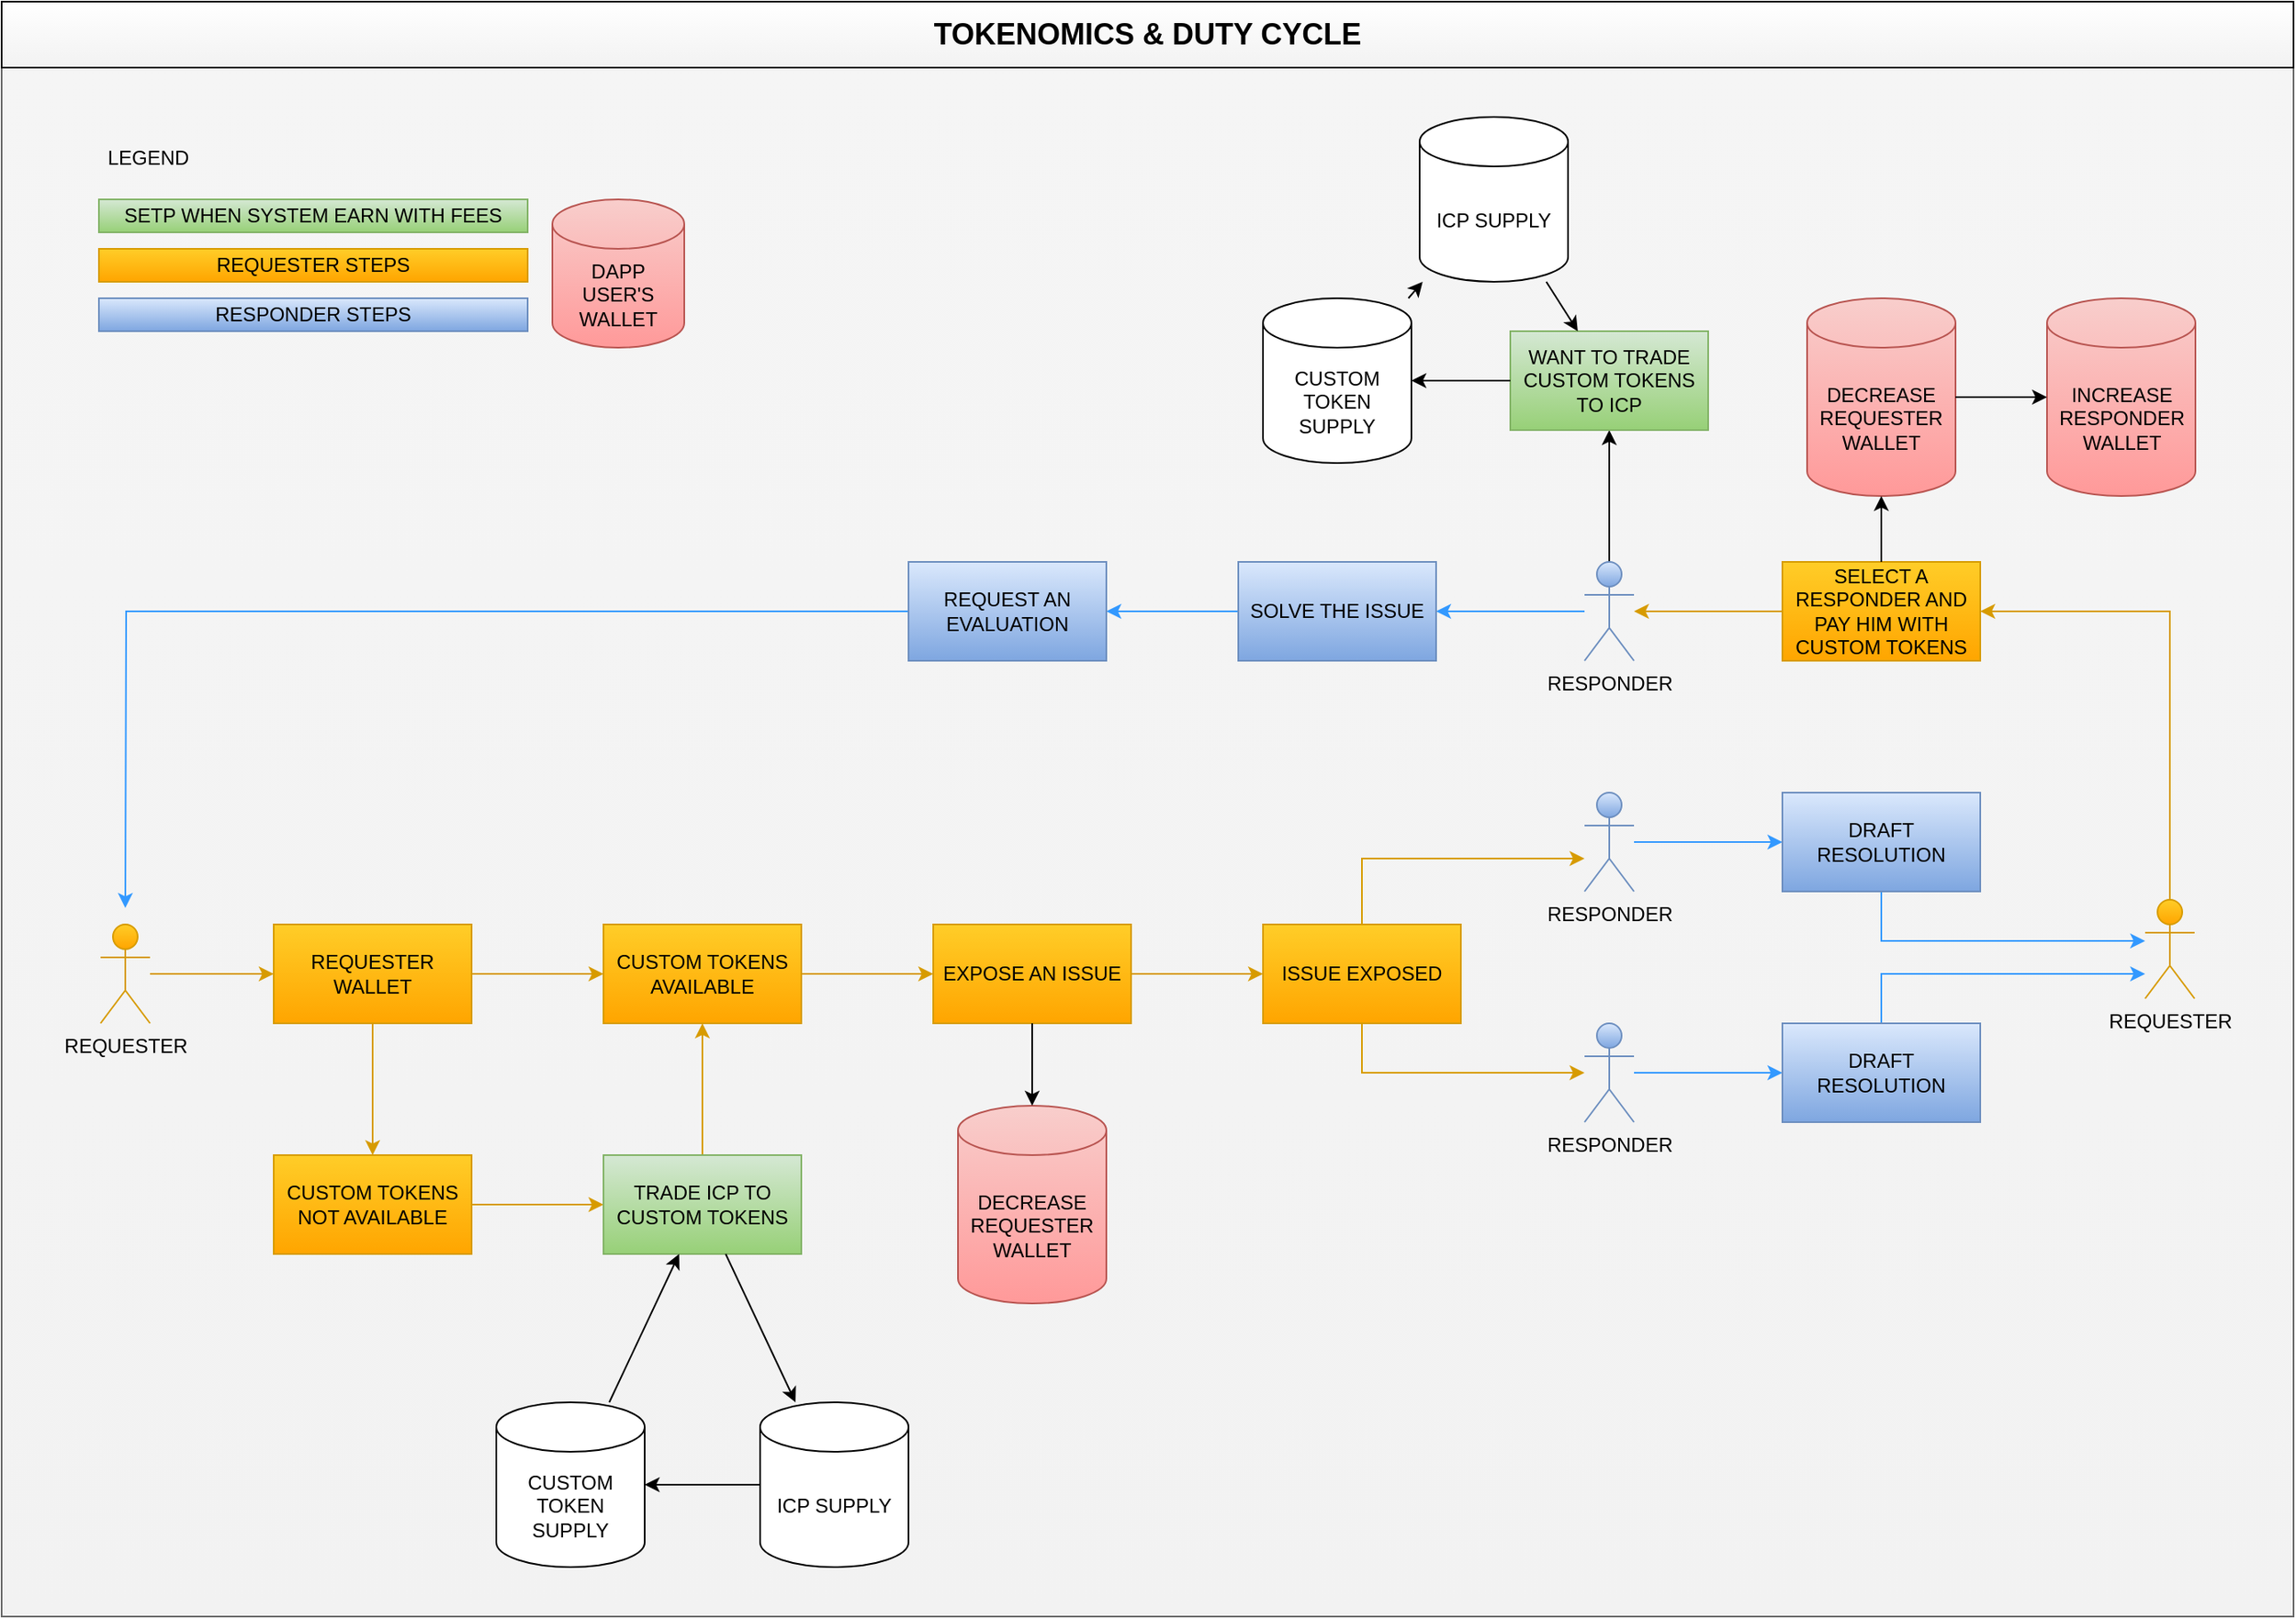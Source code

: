 <mxfile version="20.0.4" type="github">
  <diagram id="-E4rqIcrRXrwPLXp2Tc1" name="Page-1">
    <mxGraphModel dx="1896" dy="1035" grid="1" gridSize="10" guides="1" tooltips="1" connect="1" arrows="1" fold="1" page="1" pageScale="1" pageWidth="827" pageHeight="1169" math="0" shadow="0">
      <root>
        <mxCell id="0" />
        <mxCell id="1" parent="0" />
        <mxCell id="-_ocpUVoCZEyNk-bwwx2-116" value="" style="rounded=0;whiteSpace=wrap;html=1;fillColor=#f5f5f5;gradientColor=#F2F2F2;strokeColor=#666666;movable=1;resizable=1;rotatable=1;deletable=1;editable=1;connectable=1;" vertex="1" parent="1">
          <mxGeometry y="80" width="1390" height="940" as="geometry" />
        </mxCell>
        <mxCell id="-_ocpUVoCZEyNk-bwwx2-8" value="" style="edgeStyle=orthogonalEdgeStyle;rounded=0;orthogonalLoop=1;jettySize=auto;html=1;startArrow=none;startFill=0;endArrow=classic;endFill=1;" edge="1" parent="1" source="-_ocpUVoCZEyNk-bwwx2-2" target="-_ocpUVoCZEyNk-bwwx2-7">
          <mxGeometry relative="1" as="geometry" />
        </mxCell>
        <mxCell id="-_ocpUVoCZEyNk-bwwx2-2" value="ICP SUPPLY" style="shape=cylinder3;whiteSpace=wrap;html=1;boundedLbl=1;backgroundOutline=1;size=15;" vertex="1" parent="1">
          <mxGeometry x="460" y="890" width="90" height="100" as="geometry" />
        </mxCell>
        <mxCell id="-_ocpUVoCZEyNk-bwwx2-12" value="" style="edgeStyle=orthogonalEdgeStyle;rounded=0;orthogonalLoop=1;jettySize=auto;html=1;strokeWidth=1;fillColor=#ffcd28;strokeColor=#d79b00;gradientColor=#ffa500;" edge="1" parent="1" source="-_ocpUVoCZEyNk-bwwx2-3" target="-_ocpUVoCZEyNk-bwwx2-11">
          <mxGeometry relative="1" as="geometry" />
        </mxCell>
        <mxCell id="-_ocpUVoCZEyNk-bwwx2-3" value="REQUESTER" style="shape=umlActor;verticalLabelPosition=bottom;verticalAlign=top;html=1;outlineConnect=0;fillColor=#ffcd28;strokeColor=#d79b00;gradientColor=#ffa500;" vertex="1" parent="1">
          <mxGeometry x="60" y="600" width="30" height="60" as="geometry" />
        </mxCell>
        <mxCell id="-_ocpUVoCZEyNk-bwwx2-7" value="CUSTOM TOKEN SUPPLY" style="shape=cylinder3;whiteSpace=wrap;html=1;boundedLbl=1;backgroundOutline=1;size=15;" vertex="1" parent="1">
          <mxGeometry x="300" y="890" width="90" height="100" as="geometry" />
        </mxCell>
        <mxCell id="-_ocpUVoCZEyNk-bwwx2-14" value="" style="edgeStyle=orthogonalEdgeStyle;rounded=0;orthogonalLoop=1;jettySize=auto;html=1;fillColor=#ffcd28;strokeColor=#d79b00;gradientColor=#ffa500;" edge="1" parent="1" source="-_ocpUVoCZEyNk-bwwx2-11" target="-_ocpUVoCZEyNk-bwwx2-13">
          <mxGeometry relative="1" as="geometry" />
        </mxCell>
        <mxCell id="-_ocpUVoCZEyNk-bwwx2-25" value="" style="edgeStyle=orthogonalEdgeStyle;rounded=0;orthogonalLoop=1;jettySize=auto;html=1;fillColor=#ffcd28;gradientColor=#ffa500;strokeColor=#d79b00;" edge="1" parent="1" source="-_ocpUVoCZEyNk-bwwx2-11" target="-_ocpUVoCZEyNk-bwwx2-24">
          <mxGeometry relative="1" as="geometry" />
        </mxCell>
        <mxCell id="-_ocpUVoCZEyNk-bwwx2-11" value="REQUESTER WALLET" style="whiteSpace=wrap;html=1;verticalAlign=middle;fillColor=#ffcd28;strokeColor=#d79b00;gradientColor=#ffa500;" vertex="1" parent="1">
          <mxGeometry x="165" y="600" width="120" height="60" as="geometry" />
        </mxCell>
        <mxCell id="-_ocpUVoCZEyNk-bwwx2-16" value="" style="edgeStyle=orthogonalEdgeStyle;rounded=0;orthogonalLoop=1;jettySize=auto;html=1;fillColor=#ffcd28;strokeColor=#d79b00;gradientColor=#ffa500;" edge="1" parent="1" source="-_ocpUVoCZEyNk-bwwx2-13" target="-_ocpUVoCZEyNk-bwwx2-15">
          <mxGeometry relative="1" as="geometry" />
        </mxCell>
        <mxCell id="-_ocpUVoCZEyNk-bwwx2-13" value="CUSTOM TOKENS AVAILABLE" style="whiteSpace=wrap;html=1;verticalAlign=middle;fillColor=#ffcd28;strokeColor=#d79b00;gradientColor=#ffa500;" vertex="1" parent="1">
          <mxGeometry x="365" y="600" width="120" height="60" as="geometry" />
        </mxCell>
        <mxCell id="-_ocpUVoCZEyNk-bwwx2-33" value="" style="edgeStyle=orthogonalEdgeStyle;rounded=0;orthogonalLoop=1;jettySize=auto;html=1;fillColor=#ffcd28;strokeColor=#d79b00;gradientColor=#ffa500;" edge="1" parent="1" source="-_ocpUVoCZEyNk-bwwx2-15" target="-_ocpUVoCZEyNk-bwwx2-32">
          <mxGeometry relative="1" as="geometry" />
        </mxCell>
        <mxCell id="-_ocpUVoCZEyNk-bwwx2-15" value="EXPOSE AN ISSUE" style="whiteSpace=wrap;html=1;verticalAlign=middle;fillColor=#ffcd28;strokeColor=#d79b00;gradientColor=#ffa500;" vertex="1" parent="1">
          <mxGeometry x="565" y="600" width="120" height="60" as="geometry" />
        </mxCell>
        <mxCell id="-_ocpUVoCZEyNk-bwwx2-27" value="" style="edgeStyle=orthogonalEdgeStyle;rounded=0;orthogonalLoop=1;jettySize=auto;html=1;fillColor=#ffcd28;strokeColor=#d79b00;gradientColor=#ffa500;" edge="1" parent="1" source="-_ocpUVoCZEyNk-bwwx2-24" target="-_ocpUVoCZEyNk-bwwx2-26">
          <mxGeometry relative="1" as="geometry" />
        </mxCell>
        <mxCell id="-_ocpUVoCZEyNk-bwwx2-24" value="CUSTOM TOKENS NOT AVAILABLE" style="whiteSpace=wrap;html=1;verticalAlign=middle;fillColor=#ffcd28;strokeColor=#d79b00;gradientColor=#ffa500;" vertex="1" parent="1">
          <mxGeometry x="165" y="740" width="120" height="60" as="geometry" />
        </mxCell>
        <mxCell id="-_ocpUVoCZEyNk-bwwx2-28" value="" style="edgeStyle=orthogonalEdgeStyle;rounded=0;orthogonalLoop=1;jettySize=auto;html=1;fillColor=#ffcd28;gradientColor=#ffa500;strokeColor=#d79b00;" edge="1" parent="1" source="-_ocpUVoCZEyNk-bwwx2-26" target="-_ocpUVoCZEyNk-bwwx2-13">
          <mxGeometry relative="1" as="geometry" />
        </mxCell>
        <mxCell id="-_ocpUVoCZEyNk-bwwx2-26" value="TRADE ICP TO CUSTOM TOKENS" style="whiteSpace=wrap;html=1;verticalAlign=middle;fillColor=#d5e8d4;strokeColor=#82b366;gradientColor=#97d077;" vertex="1" parent="1">
          <mxGeometry x="365" y="740" width="120" height="60" as="geometry" />
        </mxCell>
        <mxCell id="-_ocpUVoCZEyNk-bwwx2-29" value="SETP WHEN SYSTEM EARN WITH FEES" style="whiteSpace=wrap;html=1;verticalAlign=middle;fillColor=#d5e8d4;strokeColor=#82b366;gradientColor=#97d077;" vertex="1" parent="1">
          <mxGeometry x="59" y="160" width="260" height="20" as="geometry" />
        </mxCell>
        <mxCell id="-_ocpUVoCZEyNk-bwwx2-31" value="LEGEND" style="text;html=1;strokeColor=none;fillColor=none;align=center;verticalAlign=middle;whiteSpace=wrap;rounded=0;" vertex="1" parent="1">
          <mxGeometry x="59" y="120" width="60" height="30" as="geometry" />
        </mxCell>
        <mxCell id="-_ocpUVoCZEyNk-bwwx2-73" style="edgeStyle=orthogonalEdgeStyle;rounded=0;orthogonalLoop=1;jettySize=auto;html=1;strokeColor=#d79b00;strokeWidth=1;fillColor=#ffcd28;gradientColor=#ffa500;" edge="1" parent="1" source="-_ocpUVoCZEyNk-bwwx2-32" target="-_ocpUVoCZEyNk-bwwx2-47">
          <mxGeometry relative="1" as="geometry">
            <Array as="points">
              <mxPoint x="825" y="690" />
            </Array>
          </mxGeometry>
        </mxCell>
        <mxCell id="-_ocpUVoCZEyNk-bwwx2-75" style="edgeStyle=orthogonalEdgeStyle;rounded=0;orthogonalLoop=1;jettySize=auto;html=1;strokeColor=#d79b00;strokeWidth=1;fillColor=#ffcd28;gradientColor=#ffa500;" edge="1" parent="1" source="-_ocpUVoCZEyNk-bwwx2-32" target="-_ocpUVoCZEyNk-bwwx2-46">
          <mxGeometry relative="1" as="geometry">
            <Array as="points">
              <mxPoint x="825" y="560" />
            </Array>
          </mxGeometry>
        </mxCell>
        <mxCell id="-_ocpUVoCZEyNk-bwwx2-32" value="ISSUE EXPOSED" style="whiteSpace=wrap;html=1;verticalAlign=middle;fillColor=#ffcd28;strokeColor=#d79b00;gradientColor=#ffa500;" vertex="1" parent="1">
          <mxGeometry x="765" y="600" width="120" height="60" as="geometry" />
        </mxCell>
        <mxCell id="-_ocpUVoCZEyNk-bwwx2-39" value="REQUESTER STEPS" style="whiteSpace=wrap;html=1;verticalAlign=middle;fillColor=#ffcd28;strokeColor=#d79b00;gradientColor=#ffa500;" vertex="1" parent="1">
          <mxGeometry x="59" y="190" width="260" height="20" as="geometry" />
        </mxCell>
        <mxCell id="-_ocpUVoCZEyNk-bwwx2-40" value="RESPONDER STEPS" style="whiteSpace=wrap;html=1;verticalAlign=middle;fillColor=#dae8fc;strokeColor=#6c8ebf;gradientColor=#7ea6e0;" vertex="1" parent="1">
          <mxGeometry x="59" y="220" width="260" height="20" as="geometry" />
        </mxCell>
        <mxCell id="-_ocpUVoCZEyNk-bwwx2-81" style="edgeStyle=orthogonalEdgeStyle;rounded=0;orthogonalLoop=1;jettySize=auto;html=1;strokeColor=#d79b00;strokeWidth=1;fillColor=#ffcd28;gradientColor=#ffa500;" edge="1" parent="1" source="-_ocpUVoCZEyNk-bwwx2-42" target="-_ocpUVoCZEyNk-bwwx2-80">
          <mxGeometry relative="1" as="geometry">
            <Array as="points">
              <mxPoint x="1315" y="410" />
            </Array>
          </mxGeometry>
        </mxCell>
        <mxCell id="-_ocpUVoCZEyNk-bwwx2-42" value="REQUESTER" style="shape=umlActor;verticalLabelPosition=bottom;verticalAlign=top;html=1;outlineConnect=0;fillColor=#ffcd28;strokeColor=#d79b00;gradientColor=#ffa500;" vertex="1" parent="1">
          <mxGeometry x="1300" y="585" width="30" height="60" as="geometry" />
        </mxCell>
        <mxCell id="-_ocpUVoCZEyNk-bwwx2-77" style="edgeStyle=orthogonalEdgeStyle;rounded=0;orthogonalLoop=1;jettySize=auto;html=1;strokeColor=#3399FF;strokeWidth=1;" edge="1" parent="1" source="-_ocpUVoCZEyNk-bwwx2-46" target="-_ocpUVoCZEyNk-bwwx2-48">
          <mxGeometry relative="1" as="geometry" />
        </mxCell>
        <mxCell id="-_ocpUVoCZEyNk-bwwx2-46" value="RESPONDER" style="shape=umlActor;verticalLabelPosition=bottom;verticalAlign=top;html=1;outlineConnect=0;fillColor=#dae8fc;strokeColor=#6c8ebf;gradientColor=#7ea6e0;" vertex="1" parent="1">
          <mxGeometry x="960" y="520" width="30" height="60" as="geometry" />
        </mxCell>
        <mxCell id="-_ocpUVoCZEyNk-bwwx2-76" style="edgeStyle=orthogonalEdgeStyle;rounded=0;orthogonalLoop=1;jettySize=auto;html=1;strokeColor=#3399FF;strokeWidth=1;" edge="1" parent="1" source="-_ocpUVoCZEyNk-bwwx2-47" target="-_ocpUVoCZEyNk-bwwx2-49">
          <mxGeometry relative="1" as="geometry" />
        </mxCell>
        <mxCell id="-_ocpUVoCZEyNk-bwwx2-47" value="RESPONDER" style="shape=umlActor;verticalLabelPosition=bottom;verticalAlign=top;html=1;outlineConnect=0;fillColor=#dae8fc;strokeColor=#6c8ebf;gradientColor=#7ea6e0;" vertex="1" parent="1">
          <mxGeometry x="960" y="660" width="30" height="60" as="geometry" />
        </mxCell>
        <mxCell id="-_ocpUVoCZEyNk-bwwx2-78" style="edgeStyle=orthogonalEdgeStyle;rounded=0;orthogonalLoop=1;jettySize=auto;html=1;strokeColor=#3399FF;strokeWidth=1;" edge="1" parent="1" source="-_ocpUVoCZEyNk-bwwx2-48" target="-_ocpUVoCZEyNk-bwwx2-42">
          <mxGeometry relative="1" as="geometry">
            <Array as="points">
              <mxPoint x="1140" y="610" />
            </Array>
          </mxGeometry>
        </mxCell>
        <mxCell id="-_ocpUVoCZEyNk-bwwx2-48" value="DRAFT RESOLUTION" style="whiteSpace=wrap;html=1;verticalAlign=middle;fillColor=#dae8fc;strokeColor=#6c8ebf;gradientColor=#7ea6e0;" vertex="1" parent="1">
          <mxGeometry x="1080" y="520" width="120" height="60" as="geometry" />
        </mxCell>
        <mxCell id="-_ocpUVoCZEyNk-bwwx2-79" style="edgeStyle=orthogonalEdgeStyle;rounded=0;orthogonalLoop=1;jettySize=auto;html=1;strokeColor=#3399FF;strokeWidth=1;" edge="1" parent="1" source="-_ocpUVoCZEyNk-bwwx2-49" target="-_ocpUVoCZEyNk-bwwx2-42">
          <mxGeometry relative="1" as="geometry">
            <Array as="points">
              <mxPoint x="1140" y="630" />
            </Array>
          </mxGeometry>
        </mxCell>
        <mxCell id="-_ocpUVoCZEyNk-bwwx2-49" value="DRAFT RESOLUTION" style="whiteSpace=wrap;html=1;verticalAlign=middle;fillColor=#dae8fc;strokeColor=#6c8ebf;gradientColor=#7ea6e0;" vertex="1" parent="1">
          <mxGeometry x="1080" y="660" width="120" height="60" as="geometry" />
        </mxCell>
        <mxCell id="-_ocpUVoCZEyNk-bwwx2-87" style="edgeStyle=orthogonalEdgeStyle;rounded=0;orthogonalLoop=1;jettySize=auto;html=1;strokeColor=#d79b00;strokeWidth=1;fillColor=#ffcd28;gradientColor=#ffa500;" edge="1" parent="1" source="-_ocpUVoCZEyNk-bwwx2-80" target="-_ocpUVoCZEyNk-bwwx2-86">
          <mxGeometry relative="1" as="geometry" />
        </mxCell>
        <mxCell id="-_ocpUVoCZEyNk-bwwx2-80" value="SELECT A RESPONDER AND PAY HIM WITH CUSTOM TOKENS" style="whiteSpace=wrap;html=1;verticalAlign=middle;fillColor=#ffcd28;strokeColor=#d79b00;gradientColor=#ffa500;" vertex="1" parent="1">
          <mxGeometry x="1080" y="380" width="120" height="60" as="geometry" />
        </mxCell>
        <mxCell id="-_ocpUVoCZEyNk-bwwx2-89" style="edgeStyle=orthogonalEdgeStyle;rounded=0;orthogonalLoop=1;jettySize=auto;html=1;strokeColor=#3399FF;strokeWidth=1;" edge="1" parent="1" source="-_ocpUVoCZEyNk-bwwx2-86" target="-_ocpUVoCZEyNk-bwwx2-88">
          <mxGeometry relative="1" as="geometry" />
        </mxCell>
        <mxCell id="-_ocpUVoCZEyNk-bwwx2-102" value="" style="edgeStyle=orthogonalEdgeStyle;rounded=0;orthogonalLoop=1;jettySize=auto;html=1;startArrow=none;startFill=0;endArrow=classic;endFill=1;strokeColor=#000000;strokeWidth=1;" edge="1" parent="1" source="-_ocpUVoCZEyNk-bwwx2-86" target="-_ocpUVoCZEyNk-bwwx2-101">
          <mxGeometry relative="1" as="geometry" />
        </mxCell>
        <mxCell id="-_ocpUVoCZEyNk-bwwx2-86" value="RESPONDER" style="shape=umlActor;verticalLabelPosition=bottom;verticalAlign=top;html=1;outlineConnect=0;fillColor=#dae8fc;strokeColor=#6c8ebf;gradientColor=#7ea6e0;" vertex="1" parent="1">
          <mxGeometry x="960" y="380" width="30" height="60" as="geometry" />
        </mxCell>
        <mxCell id="-_ocpUVoCZEyNk-bwwx2-91" value="" style="edgeStyle=orthogonalEdgeStyle;rounded=0;orthogonalLoop=1;jettySize=auto;html=1;strokeColor=#3399FF;strokeWidth=1;" edge="1" parent="1" source="-_ocpUVoCZEyNk-bwwx2-88" target="-_ocpUVoCZEyNk-bwwx2-90">
          <mxGeometry relative="1" as="geometry" />
        </mxCell>
        <mxCell id="-_ocpUVoCZEyNk-bwwx2-88" value="SOLVE THE ISSUE" style="whiteSpace=wrap;html=1;verticalAlign=middle;fillColor=#dae8fc;strokeColor=#6c8ebf;gradientColor=#7ea6e0;" vertex="1" parent="1">
          <mxGeometry x="750" y="380" width="120" height="60" as="geometry" />
        </mxCell>
        <mxCell id="-_ocpUVoCZEyNk-bwwx2-92" style="edgeStyle=orthogonalEdgeStyle;rounded=0;orthogonalLoop=1;jettySize=auto;html=1;strokeColor=#3399FF;strokeWidth=1;" edge="1" parent="1" source="-_ocpUVoCZEyNk-bwwx2-90">
          <mxGeometry relative="1" as="geometry">
            <mxPoint x="75" y="590" as="targetPoint" />
          </mxGeometry>
        </mxCell>
        <mxCell id="-_ocpUVoCZEyNk-bwwx2-90" value="REQUEST AN EVALUATION" style="whiteSpace=wrap;html=1;verticalAlign=middle;fillColor=#dae8fc;strokeColor=#6c8ebf;gradientColor=#7ea6e0;" vertex="1" parent="1">
          <mxGeometry x="550" y="380" width="120" height="60" as="geometry" />
        </mxCell>
        <mxCell id="-_ocpUVoCZEyNk-bwwx2-95" value="" style="endArrow=classic;html=1;rounded=0;strokeColor=#000000;strokeWidth=1;" edge="1" parent="1" source="-_ocpUVoCZEyNk-bwwx2-26" target="-_ocpUVoCZEyNk-bwwx2-2">
          <mxGeometry width="50" height="50" relative="1" as="geometry">
            <mxPoint x="770" y="770" as="sourcePoint" />
            <mxPoint x="820" y="720" as="targetPoint" />
          </mxGeometry>
        </mxCell>
        <mxCell id="-_ocpUVoCZEyNk-bwwx2-96" value="" style="endArrow=classic;html=1;rounded=0;strokeColor=#000000;strokeWidth=1;" edge="1" parent="1" source="-_ocpUVoCZEyNk-bwwx2-7" target="-_ocpUVoCZEyNk-bwwx2-26">
          <mxGeometry width="50" height="50" relative="1" as="geometry">
            <mxPoint x="770" y="770" as="sourcePoint" />
            <mxPoint x="820" y="720" as="targetPoint" />
          </mxGeometry>
        </mxCell>
        <mxCell id="-_ocpUVoCZEyNk-bwwx2-97" value="DECREASE REQUESTER WALLET" style="shape=cylinder3;whiteSpace=wrap;html=1;boundedLbl=1;backgroundOutline=1;size=15;fillColor=#f8cecc;gradientColor=#FF9999;strokeColor=#b85450;" vertex="1" parent="1">
          <mxGeometry x="580" y="710" width="90" height="120" as="geometry" />
        </mxCell>
        <mxCell id="-_ocpUVoCZEyNk-bwwx2-98" value="" style="endArrow=classic;html=1;rounded=0;strokeColor=#000000;strokeWidth=1;" edge="1" parent="1" source="-_ocpUVoCZEyNk-bwwx2-15" target="-_ocpUVoCZEyNk-bwwx2-97">
          <mxGeometry width="50" height="50" relative="1" as="geometry">
            <mxPoint x="770" y="770" as="sourcePoint" />
            <mxPoint x="820" y="720" as="targetPoint" />
          </mxGeometry>
        </mxCell>
        <mxCell id="-_ocpUVoCZEyNk-bwwx2-101" value="WANT TO TRADE CUSTOM TOKENS TO ICP" style="whiteSpace=wrap;html=1;verticalAlign=middle;fillColor=#d5e8d4;strokeColor=#82b366;gradientColor=#97d077;" vertex="1" parent="1">
          <mxGeometry x="915" y="240" width="120" height="60" as="geometry" />
        </mxCell>
        <mxCell id="-_ocpUVoCZEyNk-bwwx2-104" value="ICP SUPPLY" style="shape=cylinder3;whiteSpace=wrap;html=1;boundedLbl=1;backgroundOutline=1;size=15;" vertex="1" parent="1">
          <mxGeometry x="860" y="110" width="90" height="100" as="geometry" />
        </mxCell>
        <mxCell id="-_ocpUVoCZEyNk-bwwx2-105" value="CUSTOM TOKEN SUPPLY" style="shape=cylinder3;whiteSpace=wrap;html=1;boundedLbl=1;backgroundOutline=1;size=15;" vertex="1" parent="1">
          <mxGeometry x="765" y="220" width="90" height="100" as="geometry" />
        </mxCell>
        <mxCell id="-_ocpUVoCZEyNk-bwwx2-106" value="" style="endArrow=classic;html=1;rounded=0;strokeColor=#000000;strokeWidth=1;" edge="1" parent="1" source="-_ocpUVoCZEyNk-bwwx2-101" target="-_ocpUVoCZEyNk-bwwx2-105">
          <mxGeometry width="50" height="50" relative="1" as="geometry">
            <mxPoint x="700" y="340" as="sourcePoint" />
            <mxPoint x="750" y="290" as="targetPoint" />
          </mxGeometry>
        </mxCell>
        <mxCell id="-_ocpUVoCZEyNk-bwwx2-107" value="" style="endArrow=classic;html=1;rounded=0;strokeColor=#000000;strokeWidth=1;" edge="1" parent="1" source="-_ocpUVoCZEyNk-bwwx2-105" target="-_ocpUVoCZEyNk-bwwx2-104">
          <mxGeometry width="50" height="50" relative="1" as="geometry">
            <mxPoint x="700" y="340" as="sourcePoint" />
            <mxPoint x="750" y="290" as="targetPoint" />
          </mxGeometry>
        </mxCell>
        <mxCell id="-_ocpUVoCZEyNk-bwwx2-108" value="" style="endArrow=classic;html=1;rounded=0;strokeColor=#000000;strokeWidth=1;" edge="1" parent="1" source="-_ocpUVoCZEyNk-bwwx2-104" target="-_ocpUVoCZEyNk-bwwx2-101">
          <mxGeometry width="50" height="50" relative="1" as="geometry">
            <mxPoint x="700" y="340" as="sourcePoint" />
            <mxPoint x="750" y="290" as="targetPoint" />
          </mxGeometry>
        </mxCell>
        <mxCell id="-_ocpUVoCZEyNk-bwwx2-111" value="DAPP USER&#39;S WALLET" style="shape=cylinder3;whiteSpace=wrap;html=1;boundedLbl=1;backgroundOutline=1;size=15;fillColor=#f8cecc;gradientColor=#FF9999;strokeColor=#b85450;" vertex="1" parent="1">
          <mxGeometry x="334" y="160" width="80" height="90" as="geometry" />
        </mxCell>
        <mxCell id="-_ocpUVoCZEyNk-bwwx2-112" value="INCREASE RESPONDER WALLET" style="shape=cylinder3;whiteSpace=wrap;html=1;boundedLbl=1;backgroundOutline=1;size=15;fillColor=#f8cecc;gradientColor=#FF9999;strokeColor=#b85450;" vertex="1" parent="1">
          <mxGeometry x="1240.5" y="220" width="90" height="120" as="geometry" />
        </mxCell>
        <mxCell id="-_ocpUVoCZEyNk-bwwx2-113" value="DECREASE REQUESTER WALLET" style="shape=cylinder3;whiteSpace=wrap;html=1;boundedLbl=1;backgroundOutline=1;size=15;fillColor=#f8cecc;gradientColor=#FF9999;strokeColor=#b85450;" vertex="1" parent="1">
          <mxGeometry x="1095" y="220" width="90" height="120" as="geometry" />
        </mxCell>
        <mxCell id="-_ocpUVoCZEyNk-bwwx2-114" value="" style="endArrow=classic;html=1;rounded=0;strokeColor=#000000;strokeWidth=1;" edge="1" parent="1" source="-_ocpUVoCZEyNk-bwwx2-80" target="-_ocpUVoCZEyNk-bwwx2-113">
          <mxGeometry width="50" height="50" relative="1" as="geometry">
            <mxPoint x="700" y="360" as="sourcePoint" />
            <mxPoint x="750" y="310" as="targetPoint" />
          </mxGeometry>
        </mxCell>
        <mxCell id="-_ocpUVoCZEyNk-bwwx2-115" value="" style="endArrow=classic;html=1;rounded=0;strokeColor=#000000;strokeWidth=1;" edge="1" parent="1" source="-_ocpUVoCZEyNk-bwwx2-113" target="-_ocpUVoCZEyNk-bwwx2-112">
          <mxGeometry width="50" height="50" relative="1" as="geometry">
            <mxPoint x="700" y="360" as="sourcePoint" />
            <mxPoint x="750" y="310" as="targetPoint" />
          </mxGeometry>
        </mxCell>
        <mxCell id="-_ocpUVoCZEyNk-bwwx2-117" value="TOKENOMICS &amp;amp; DUTY CYCLE" style="rounded=0;whiteSpace=wrap;html=1;fillColor=#FFFFFF;gradientColor=#F2F2F2;fontSize=18;fontStyle=1" vertex="1" parent="1">
          <mxGeometry y="40" width="1390" height="40" as="geometry" />
        </mxCell>
      </root>
    </mxGraphModel>
  </diagram>
</mxfile>
